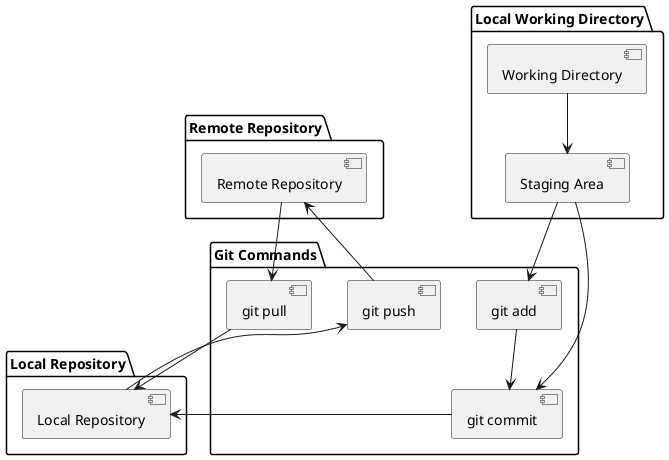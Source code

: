 @startuml GitArchitecture

package "Local Working Directory" {
  [Working Directory] as workingDir
  [Staging Area] as stagingArea
}

package "Local Repository" {
  [Local Repository] as localRepo
}

package "Remote Repository" {
  [Remote Repository] as remoteRepo
}

package "Git Commands" {
  [git add] as gitAdd
  [git commit] as gitCommit
  [git push] as gitPush
  [git pull] as gitPull
}

workingDir -down-> stagingArea
stagingArea -down-> gitAdd
stagingArea -down-> gitCommit
gitAdd -down-> gitCommit
gitCommit -down-> localRepo
localRepo -down-> gitPush
remoteRepo -down-> gitPull
gitPull -down-> localRepo
gitPush -up-> remoteRepo

@enduml
